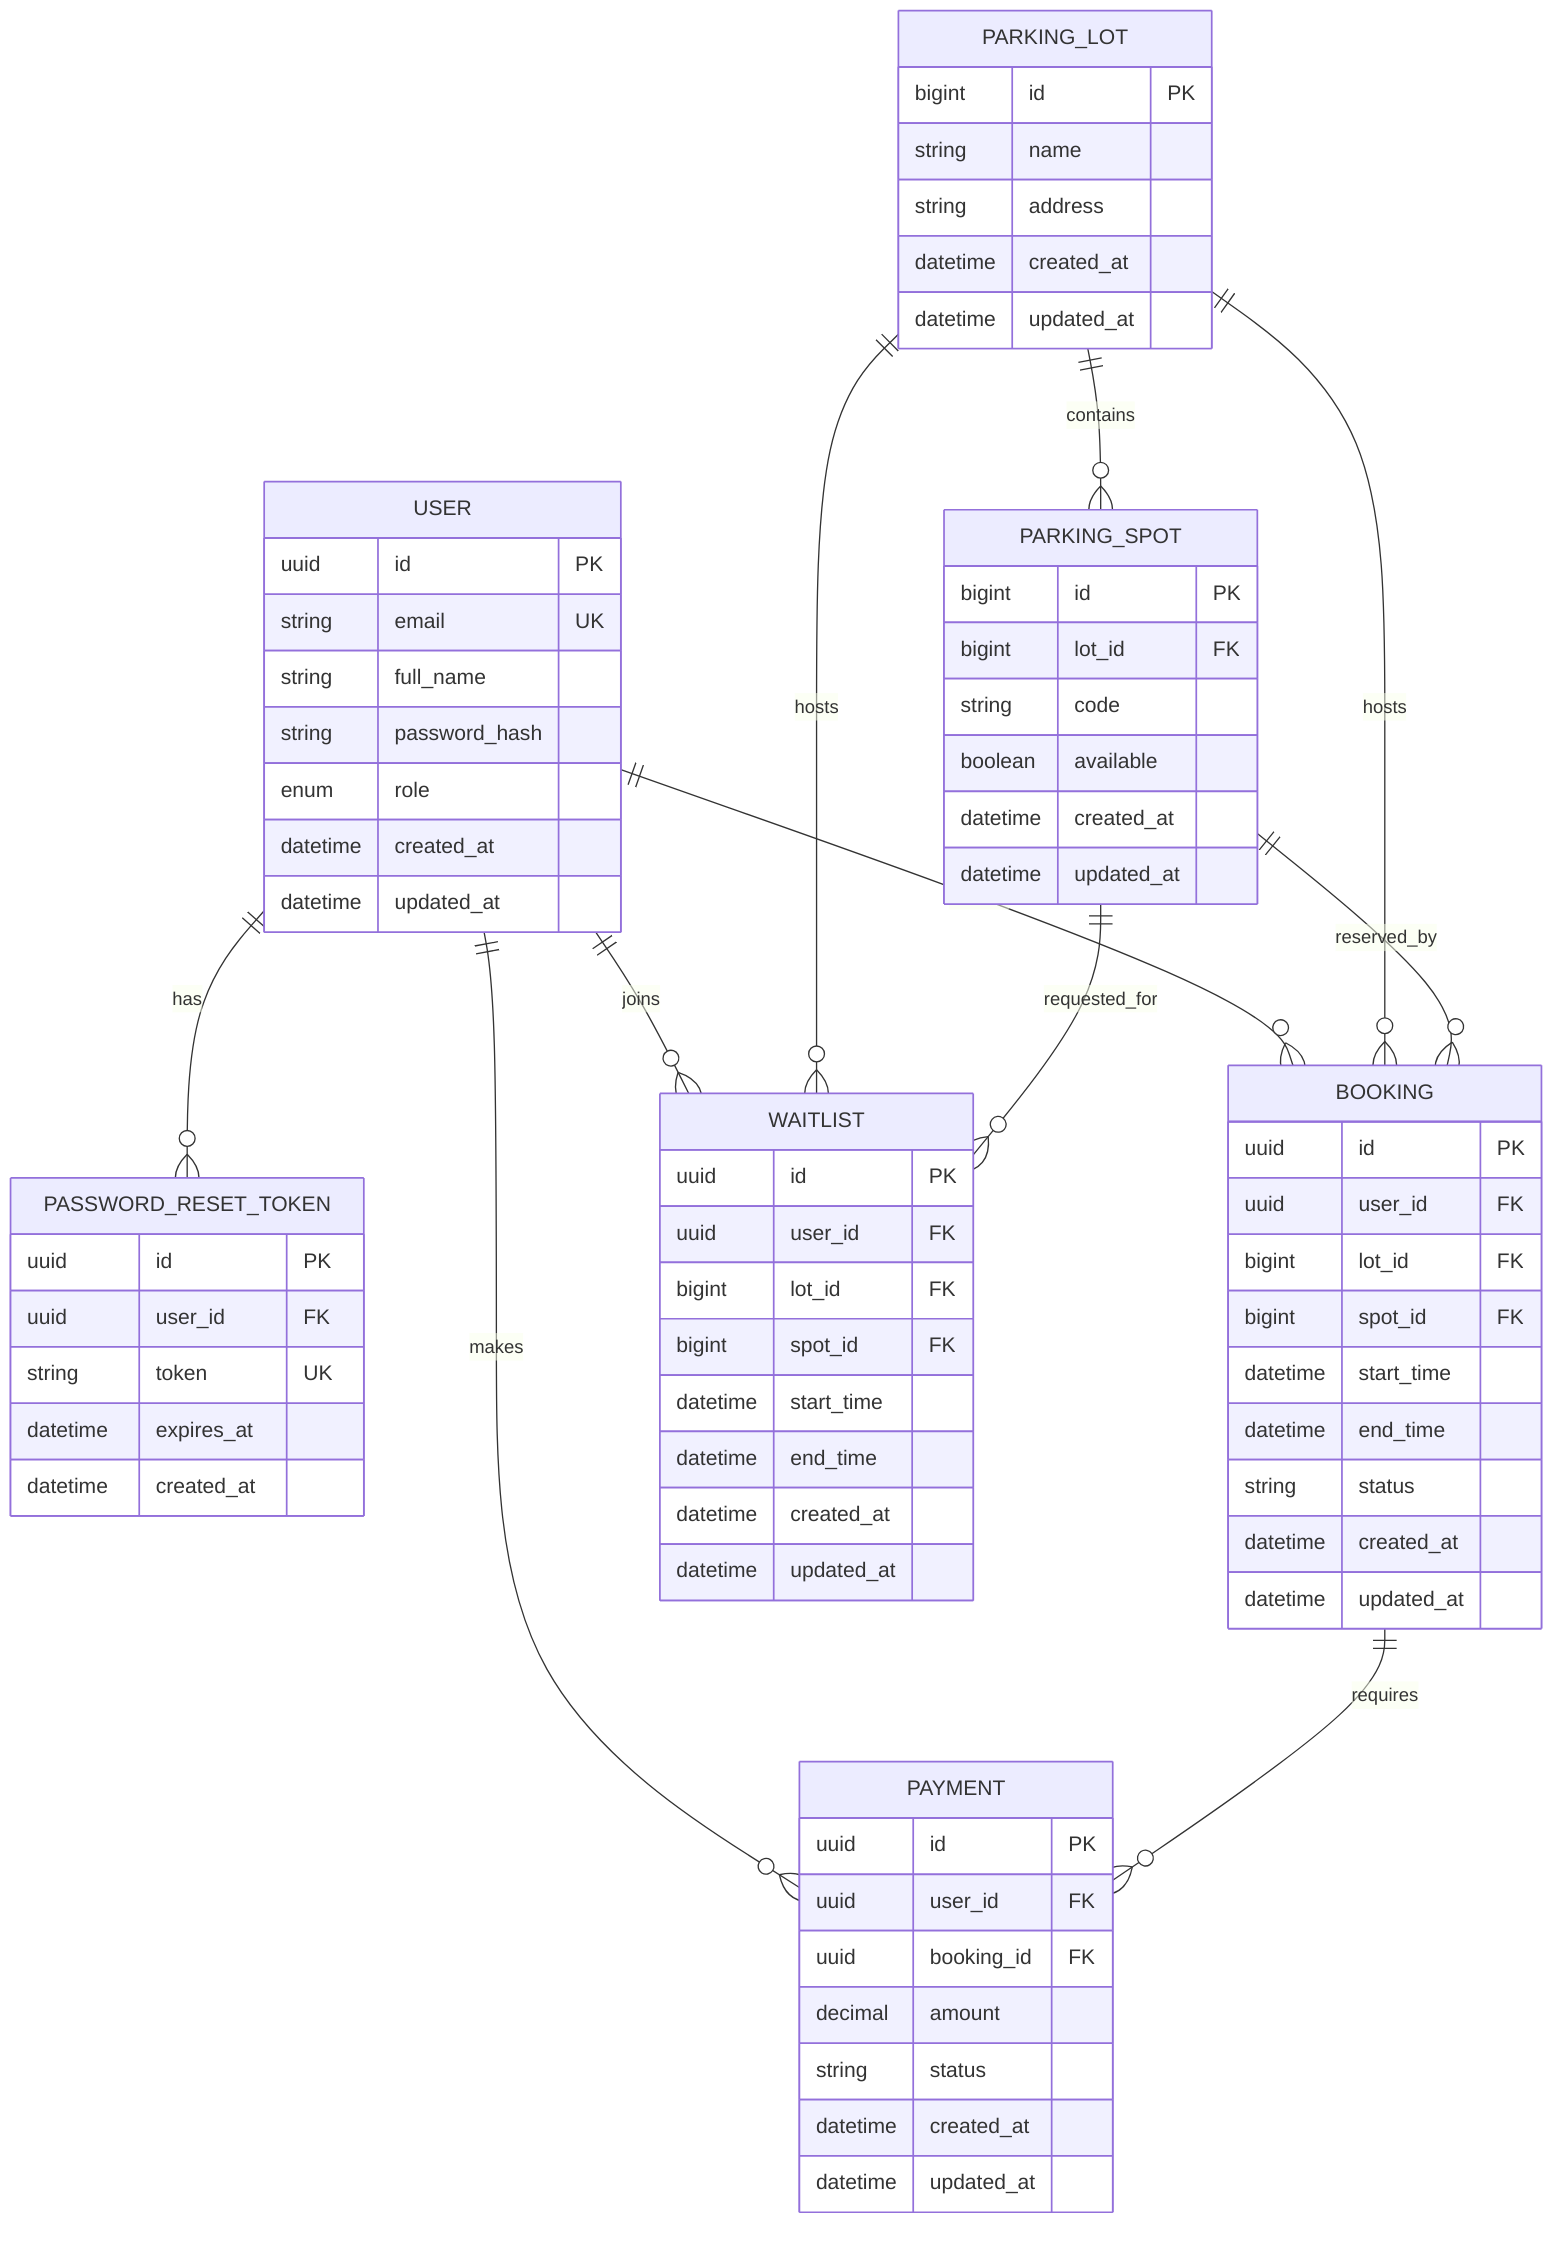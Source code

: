 erDiagram
    USER {
        uuid id PK
        string email UK
        string full_name
        string password_hash
        enum role
        datetime created_at
        datetime updated_at
    }
    
    PASSWORD_RESET_TOKEN {
        uuid id PK
        uuid user_id FK
        string token UK
        datetime expires_at
        datetime created_at
    }
    
    PARKING_LOT {
        bigint id PK
        string name
        string address
        datetime created_at
        datetime updated_at
    }
    
    PARKING_SPOT {
        bigint id PK
        bigint lot_id FK
        string code
        boolean available
        datetime created_at
        datetime updated_at
    }
    
    BOOKING {
        uuid id PK
        uuid user_id FK
        bigint lot_id FK
        bigint spot_id FK
        datetime start_time
        datetime end_time
        string status
        datetime created_at
        datetime updated_at
    }
    
    WAITLIST {
        uuid id PK
        uuid user_id FK
        bigint lot_id FK
        bigint spot_id FK
        datetime start_time
        datetime end_time
        datetime created_at
        datetime updated_at
    }
    
    PAYMENT {
        uuid id PK
        uuid user_id FK
        uuid booking_id FK
        decimal amount
        string status
        datetime created_at
        datetime updated_at
    }
    
    USER ||--o{ PASSWORD_RESET_TOKEN : "has"
    USER ||--o{ BOOKING : "creates"
    USER ||--o{ WAITLIST : "joins"
    USER ||--o{ PAYMENT : "makes"
    
    PARKING_LOT ||--o{ PARKING_SPOT : "contains"
    PARKING_LOT ||--o{ BOOKING : "hosts"
    PARKING_LOT ||--o{ WAITLIST : "hosts"
    
    PARKING_SPOT ||--o{ BOOKING : "reserved_by"
    PARKING_SPOT ||--o{ WAITLIST : "requested_for"
    
    BOOKING ||--o{ PAYMENT : "requires"